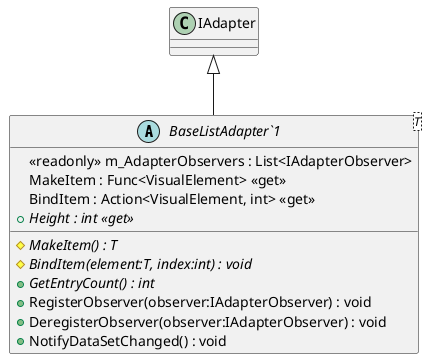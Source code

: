 @startuml
abstract class "BaseListAdapter`1"<T> {
    <<readonly>> m_AdapterObservers : List<IAdapterObserver>
    MakeItem : Func<VisualElement> <<get>>
    BindItem : Action<VisualElement, int> <<get>>
    + {abstract} Height : int <<get>>
    # {abstract} MakeItem() : T
    # {abstract} BindItem(element:T, index:int) : void
    + {abstract} GetEntryCount() : int
    + RegisterObserver(observer:IAdapterObserver) : void
    + DeregisterObserver(observer:IAdapterObserver) : void
    + NotifyDataSetChanged() : void
}
IAdapter <|-- "BaseListAdapter`1"
@enduml
